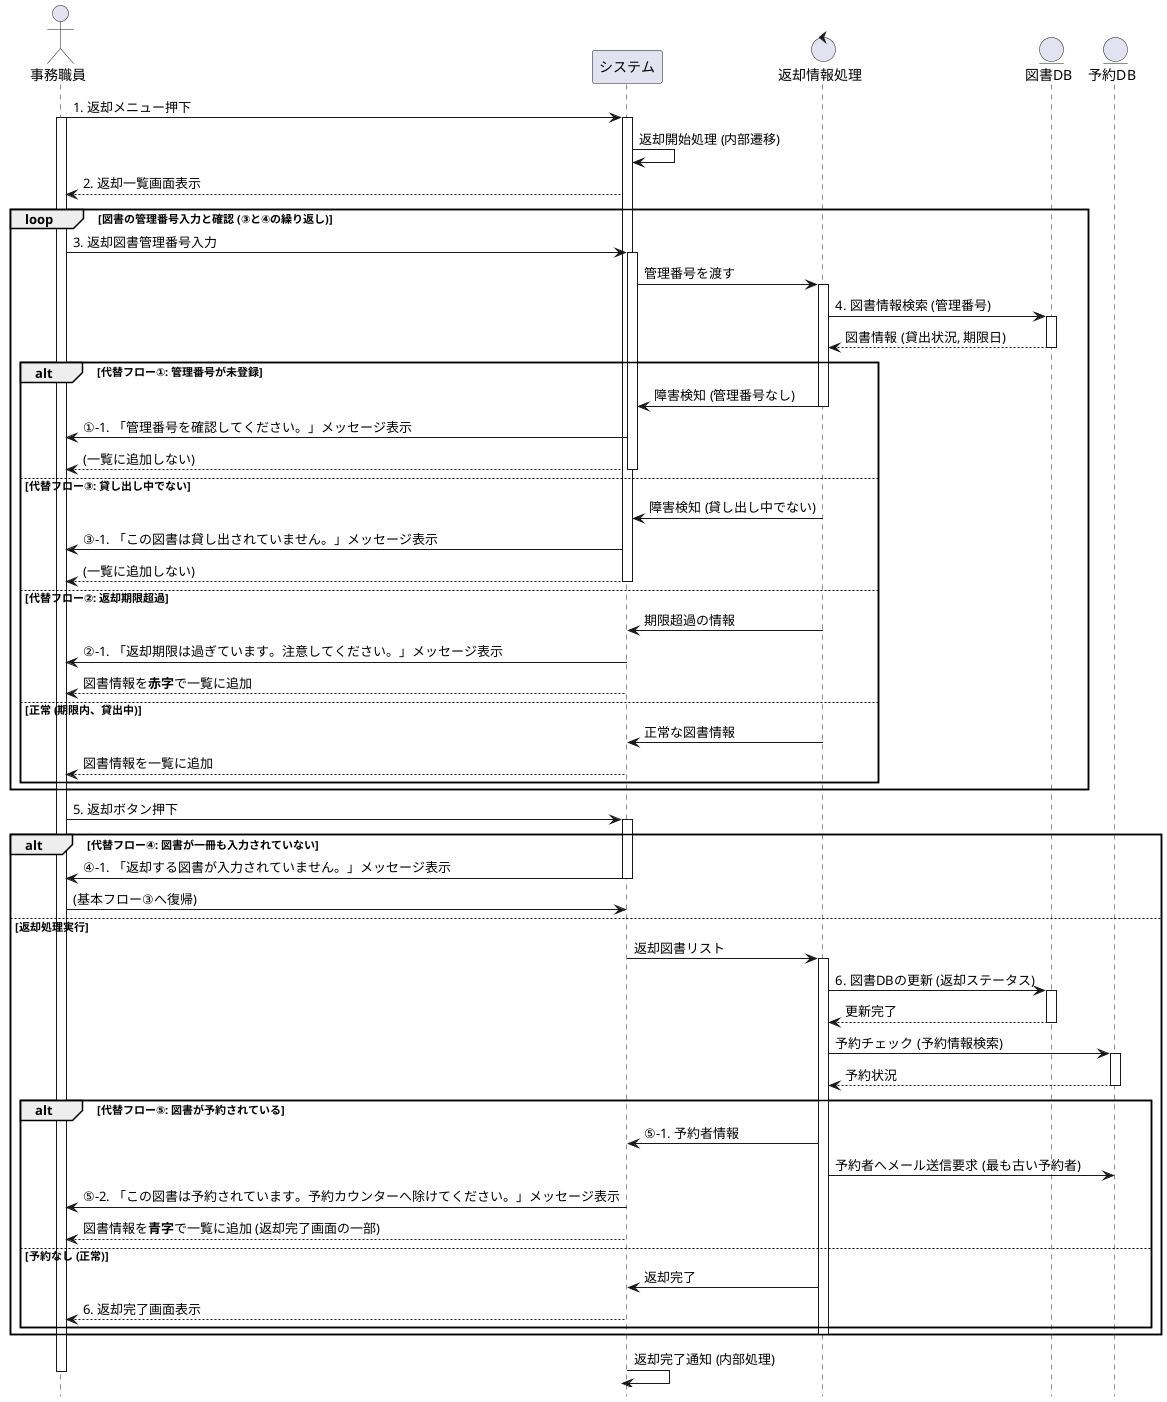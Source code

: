 @startuml 
hide footbox

actor 事務職員
participant システム as System
control 返却情報処理 as Control
entity 図書DB as D_Book
entity 予約DB as D_Reserve

事務職員 -> System: 1. 返却メニュー押下
activate 事務職員
activate System
System -> System: 返却開始処理 (内部遷移)
System --> 事務職員: 2. 返却一覧画面表示

loop 図書の管理番号入力と確認 (③と④の繰り返し)
    事務職員 -> System: 3. 返却図書管理番号入力
    activate System
    System -> Control: 管理番号を渡す
    activate Control
    
    Control -> D_Book: 4. 図書情報検索 (管理番号)
    activate D_Book
    D_Book --> Control: 図書情報 (貸出状況, 期限日)
    deactivate D_Book

    alt 代替フロー①: 管理番号が未登録
        Control -> System: 障害検知 (管理番号なし)
        deactivate Control
        System -> 事務職員: ①-1. 「管理番号を確認してください。」メッセージ表示
        System --> 事務職員: (一覧に追加しない)
        deactivate System
        
    else 代替フロー③: 貸し出し中でない
        Control -> System: 障害検知 (貸し出し中でない)
        deactivate Control
        System -> 事務職員: ③-1. 「この図書は貸し出されていません。」メッセージ表示
        System --> 事務職員: (一覧に追加しない)
        deactivate System
        
    else 代替フロー②: 返却期限超過
        Control -> System: 期限超過の情報
        deactivate Control
        System -> 事務職員: ②-1. 「返却期限は過ぎています。注意してください。」メッセージ表示
        System --> 事務職員: 図書情報を**赤字**で一覧に追加
        deactivate System
        
    else 正常 (期限内、貸出中)
        Control -> System: 正常な図書情報
        deactivate Control
        System --> 事務職員: 図書情報を一覧に追加
        deactivate System
    end
end

事務職員 -> System: 5. 返却ボタン押下
activate System

alt 代替フロー④: 図書が一冊も入力されていない
    System -> 事務職員: ④-1. 「返却する図書が入力されていません。」メッセージ表示
    deactivate System
    事務職員 -> System: (基本フロー③へ復帰)
    
else 返却処理実行
    System -> Control: 返却図書リスト
    activate Control
    
    Control -> D_Book: 6. 図書DBの更新 (返却ステータス)
    activate D_Book
    D_Book --> Control: 更新完了
    deactivate D_Book

    Control -> D_Reserve: 予約チェック (予約情報検索)
    activate D_Reserve
    D_Reserve --> Control: 予約状況
    deactivate D_Reserve

    alt 代替フロー⑤: 図書が予約されている
        Control -> System: ⑤-1. 予約者情報
        Control -> D_Reserve: 予約者へメール送信要求 (最も古い予約者)
        
        System -> 事務職員: ⑤-2. 「この図書は予約されています。予約カウンターへ除けてください。」メッセージ表示
        System --> 事務職員: 図書情報を**青字**で一覧に追加 (返却完了画面の一部)
        
    else 予約なし (正常)
        Control -> System: 返却完了
        System --> 事務職員: 6. 返却完了画面表示
    end
    deactivate Control
end

System -> System: 返却完了通知 (内部処理)
deactivate System
deactivate 事務職員

@enduml